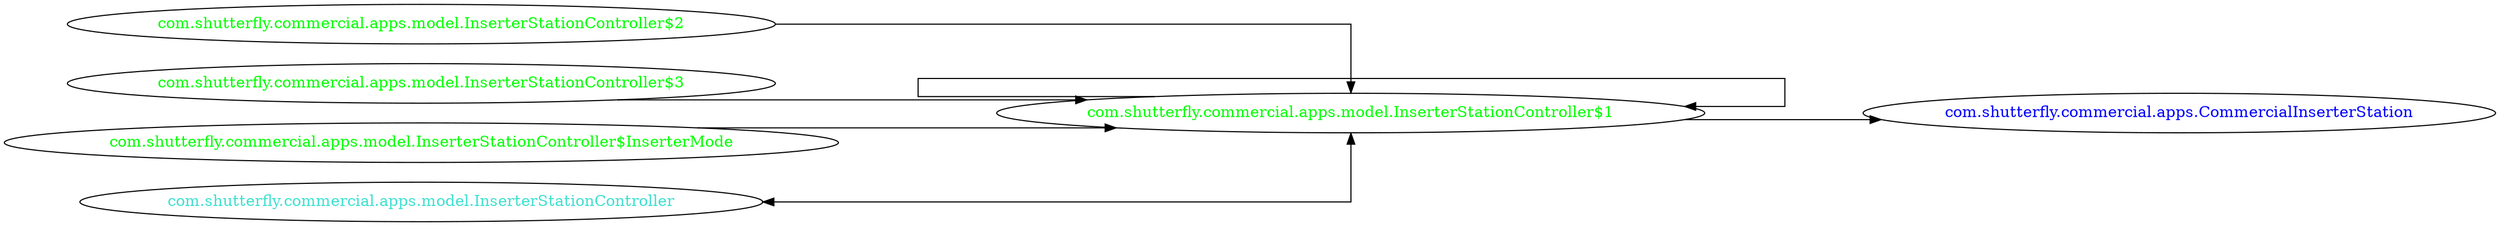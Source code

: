 digraph dependencyGraph {
 concentrate=true;
 ranksep="2.0";
 rankdir="LR"; 
 splines="ortho";
"com.shutterfly.commercial.apps.model.InserterStationController$1" [fontcolor="red"];
"com.shutterfly.commercial.apps.CommercialInserterStation" [ fontcolor="blue" ];
"com.shutterfly.commercial.apps.model.InserterStationController$1"->"com.shutterfly.commercial.apps.CommercialInserterStation";
"com.shutterfly.commercial.apps.model.InserterStationController$1" [ fontcolor="green" ];
"com.shutterfly.commercial.apps.model.InserterStationController$1"->"com.shutterfly.commercial.apps.model.InserterStationController$1";
"com.shutterfly.commercial.apps.model.InserterStationController$2" [ fontcolor="green" ];
"com.shutterfly.commercial.apps.model.InserterStationController$2"->"com.shutterfly.commercial.apps.model.InserterStationController$1";
"com.shutterfly.commercial.apps.model.InserterStationController$3" [ fontcolor="green" ];
"com.shutterfly.commercial.apps.model.InserterStationController$3"->"com.shutterfly.commercial.apps.model.InserterStationController$1";
"com.shutterfly.commercial.apps.model.InserterStationController$InserterMode" [ fontcolor="green" ];
"com.shutterfly.commercial.apps.model.InserterStationController$InserterMode"->"com.shutterfly.commercial.apps.model.InserterStationController$1";
"com.shutterfly.commercial.apps.model.InserterStationController" [ fontcolor="turquoise" ];
"com.shutterfly.commercial.apps.model.InserterStationController"->"com.shutterfly.commercial.apps.model.InserterStationController$1" [dir=both];
}